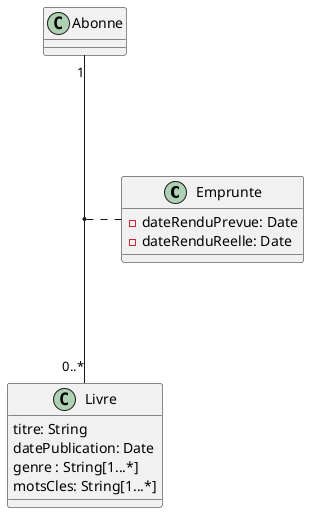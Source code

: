 @startuml

class Emprunte {
      - dateRenduPrevue: Date
      - dateRenduReelle: Date
}

class Livre {
       titre: String
       datePublication: Date
       genre : String[1...*]
       motsCles: String[1...*]
}

class Abonne {

}

Abonne "1" --- "0..*" Livre

(Livre, Abonne) ... Emprunte

@enduml
